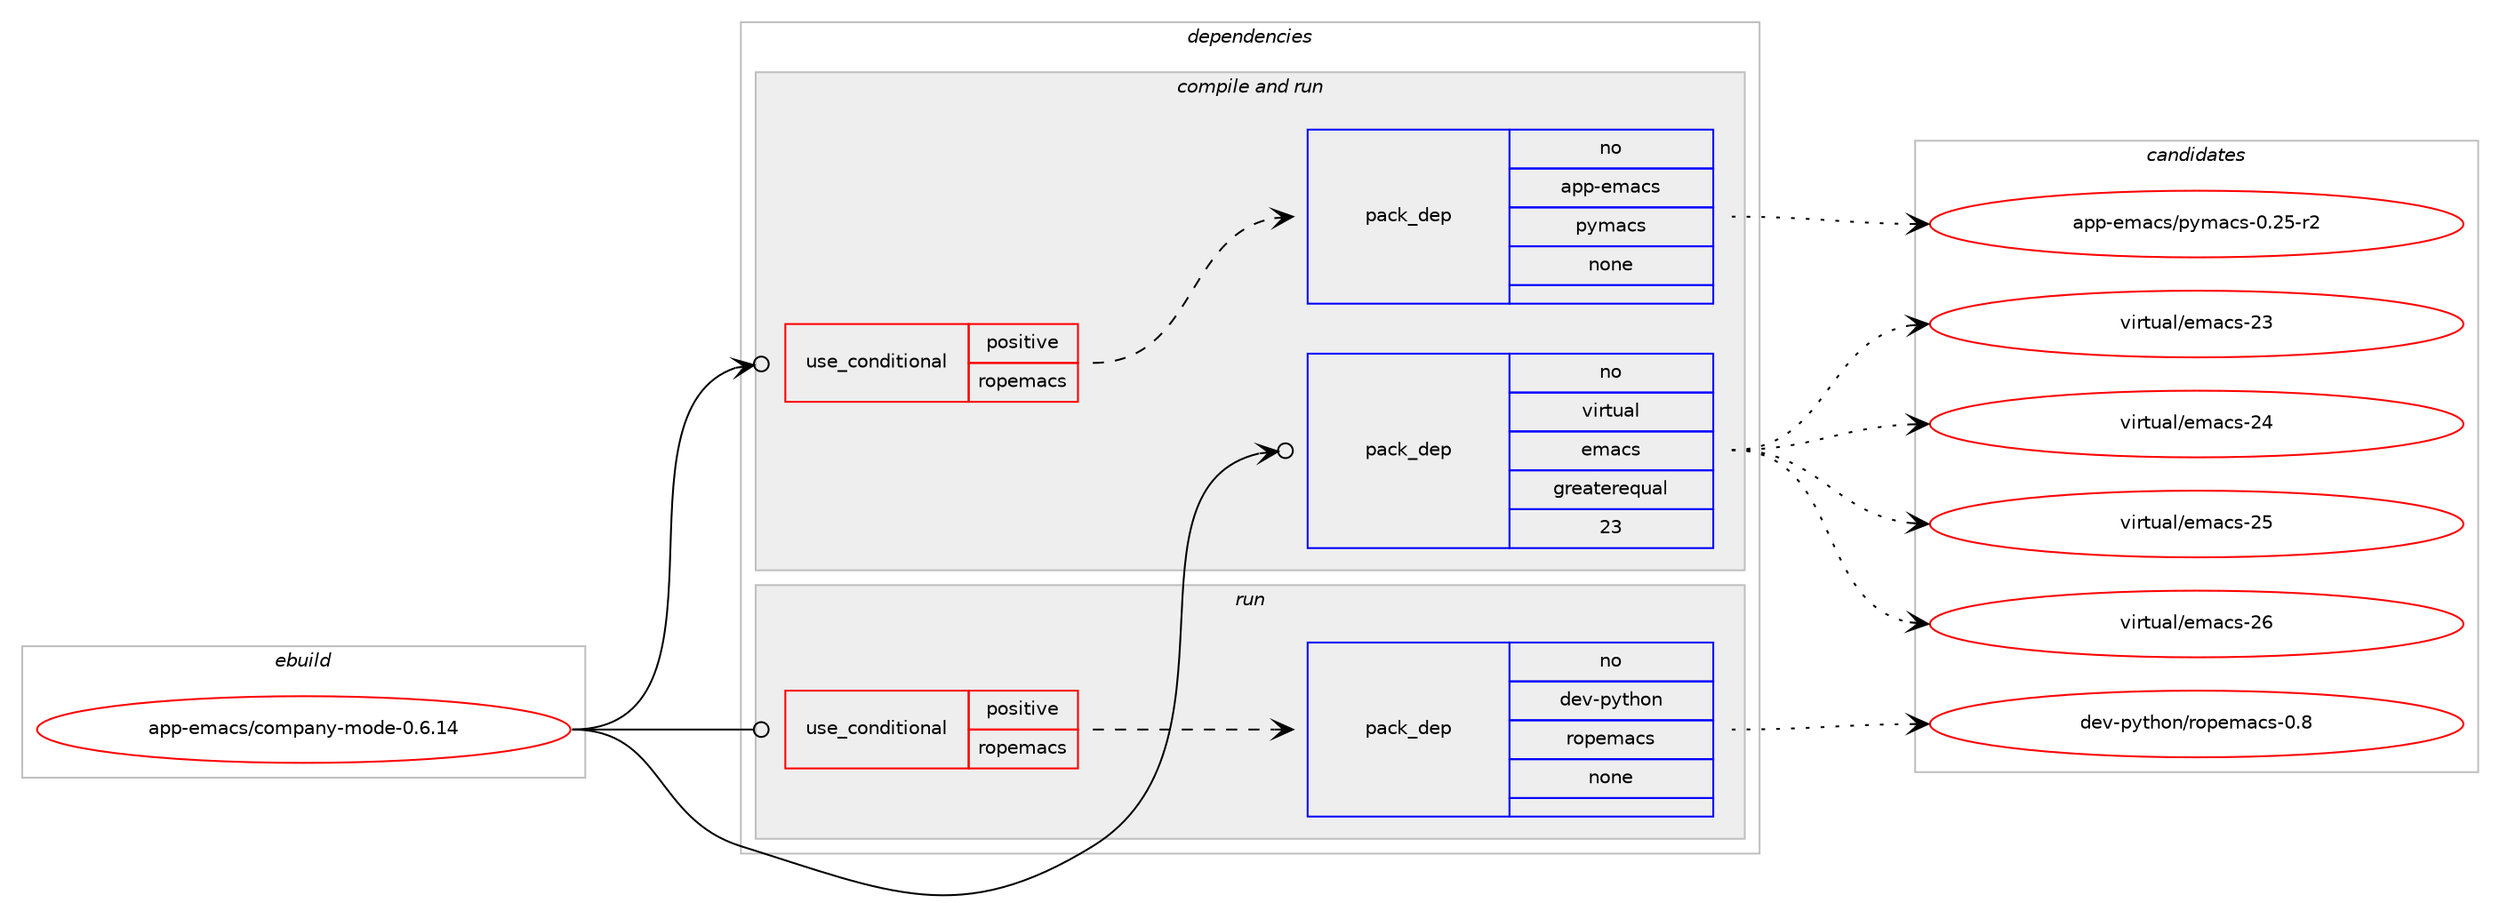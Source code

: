 digraph prolog {

# *************
# Graph options
# *************

newrank=true;
concentrate=true;
compound=true;
graph [rankdir=LR,fontname=Helvetica,fontsize=10,ranksep=1.5];#, ranksep=2.5, nodesep=0.2];
edge  [arrowhead=vee];
node  [fontname=Helvetica,fontsize=10];

# **********
# The ebuild
# **********

subgraph cluster_leftcol {
color=gray;
rank=same;
label=<<i>ebuild</i>>;
id [label="app-emacs/company-mode-0.6.14", color=red, width=4, href="../app-emacs/company-mode-0.6.14.svg"];
}

# ****************
# The dependencies
# ****************

subgraph cluster_midcol {
color=gray;
label=<<i>dependencies</i>>;
subgraph cluster_compile {
fillcolor="#eeeeee";
style=filled;
label=<<i>compile</i>>;
}
subgraph cluster_compileandrun {
fillcolor="#eeeeee";
style=filled;
label=<<i>compile and run</i>>;
subgraph cond14 {
dependency275 [label=<<TABLE BORDER="0" CELLBORDER="1" CELLSPACING="0" CELLPADDING="4"><TR><TD ROWSPAN="3" CELLPADDING="10">use_conditional</TD></TR><TR><TD>positive</TD></TR><TR><TD>ropemacs</TD></TR></TABLE>>, shape=none, color=red];
subgraph pack258 {
dependency276 [label=<<TABLE BORDER="0" CELLBORDER="1" CELLSPACING="0" CELLPADDING="4" WIDTH="220"><TR><TD ROWSPAN="6" CELLPADDING="30">pack_dep</TD></TR><TR><TD WIDTH="110">no</TD></TR><TR><TD>app-emacs</TD></TR><TR><TD>pymacs</TD></TR><TR><TD>none</TD></TR><TR><TD></TD></TR></TABLE>>, shape=none, color=blue];
}
dependency275:e -> dependency276:w [weight=20,style="dashed",arrowhead="vee"];
}
id:e -> dependency275:w [weight=20,style="solid",arrowhead="odotvee"];
subgraph pack259 {
dependency277 [label=<<TABLE BORDER="0" CELLBORDER="1" CELLSPACING="0" CELLPADDING="4" WIDTH="220"><TR><TD ROWSPAN="6" CELLPADDING="30">pack_dep</TD></TR><TR><TD WIDTH="110">no</TD></TR><TR><TD>virtual</TD></TR><TR><TD>emacs</TD></TR><TR><TD>greaterequal</TD></TR><TR><TD>23</TD></TR></TABLE>>, shape=none, color=blue];
}
id:e -> dependency277:w [weight=20,style="solid",arrowhead="odotvee"];
}
subgraph cluster_run {
fillcolor="#eeeeee";
style=filled;
label=<<i>run</i>>;
subgraph cond15 {
dependency278 [label=<<TABLE BORDER="0" CELLBORDER="1" CELLSPACING="0" CELLPADDING="4"><TR><TD ROWSPAN="3" CELLPADDING="10">use_conditional</TD></TR><TR><TD>positive</TD></TR><TR><TD>ropemacs</TD></TR></TABLE>>, shape=none, color=red];
subgraph pack260 {
dependency279 [label=<<TABLE BORDER="0" CELLBORDER="1" CELLSPACING="0" CELLPADDING="4" WIDTH="220"><TR><TD ROWSPAN="6" CELLPADDING="30">pack_dep</TD></TR><TR><TD WIDTH="110">no</TD></TR><TR><TD>dev-python</TD></TR><TR><TD>ropemacs</TD></TR><TR><TD>none</TD></TR><TR><TD></TD></TR></TABLE>>, shape=none, color=blue];
}
dependency278:e -> dependency279:w [weight=20,style="dashed",arrowhead="vee"];
}
id:e -> dependency278:w [weight=20,style="solid",arrowhead="odot"];
}
}

# **************
# The candidates
# **************

subgraph cluster_choices {
rank=same;
color=gray;
label=<<i>candidates</i>>;

subgraph choice258 {
color=black;
nodesep=1;
choice9711211245101109979911547112121109979911545484650534511450 [label="app-emacs/pymacs-0.25-r2", color=red, width=4,href="../app-emacs/pymacs-0.25-r2.svg"];
dependency276:e -> choice9711211245101109979911547112121109979911545484650534511450:w [style=dotted,weight="100"];
}
subgraph choice259 {
color=black;
nodesep=1;
choice11810511411611797108471011099799115455051 [label="virtual/emacs-23", color=red, width=4,href="../virtual/emacs-23.svg"];
choice11810511411611797108471011099799115455052 [label="virtual/emacs-24", color=red, width=4,href="../virtual/emacs-24.svg"];
choice11810511411611797108471011099799115455053 [label="virtual/emacs-25", color=red, width=4,href="../virtual/emacs-25.svg"];
choice11810511411611797108471011099799115455054 [label="virtual/emacs-26", color=red, width=4,href="../virtual/emacs-26.svg"];
dependency277:e -> choice11810511411611797108471011099799115455051:w [style=dotted,weight="100"];
dependency277:e -> choice11810511411611797108471011099799115455052:w [style=dotted,weight="100"];
dependency277:e -> choice11810511411611797108471011099799115455053:w [style=dotted,weight="100"];
dependency277:e -> choice11810511411611797108471011099799115455054:w [style=dotted,weight="100"];
}
subgraph choice260 {
color=black;
nodesep=1;
choice1001011184511212111610411111047114111112101109979911545484656 [label="dev-python/ropemacs-0.8", color=red, width=4,href="../dev-python/ropemacs-0.8.svg"];
dependency279:e -> choice1001011184511212111610411111047114111112101109979911545484656:w [style=dotted,weight="100"];
}
}

}
